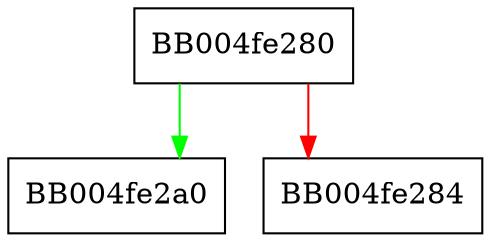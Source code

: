 digraph ossl_quic_channel_get_local_stream_count_avail {
  node [shape="box"];
  graph [splines=ortho];
  BB004fe280 -> BB004fe2a0 [color="green"];
  BB004fe280 -> BB004fe284 [color="red"];
}